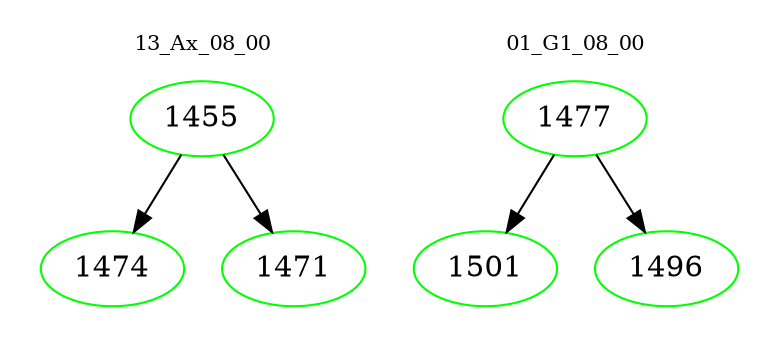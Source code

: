 digraph{
subgraph cluster_0 {
color = white
label = "13_Ax_08_00";
fontsize=10;
T0_1455 [label="1455", color="green"]
T0_1455 -> T0_1474 [color="black"]
T0_1474 [label="1474", color="green"]
T0_1455 -> T0_1471 [color="black"]
T0_1471 [label="1471", color="green"]
}
subgraph cluster_1 {
color = white
label = "01_G1_08_00";
fontsize=10;
T1_1477 [label="1477", color="green"]
T1_1477 -> T1_1501 [color="black"]
T1_1501 [label="1501", color="green"]
T1_1477 -> T1_1496 [color="black"]
T1_1496 [label="1496", color="green"]
}
}
